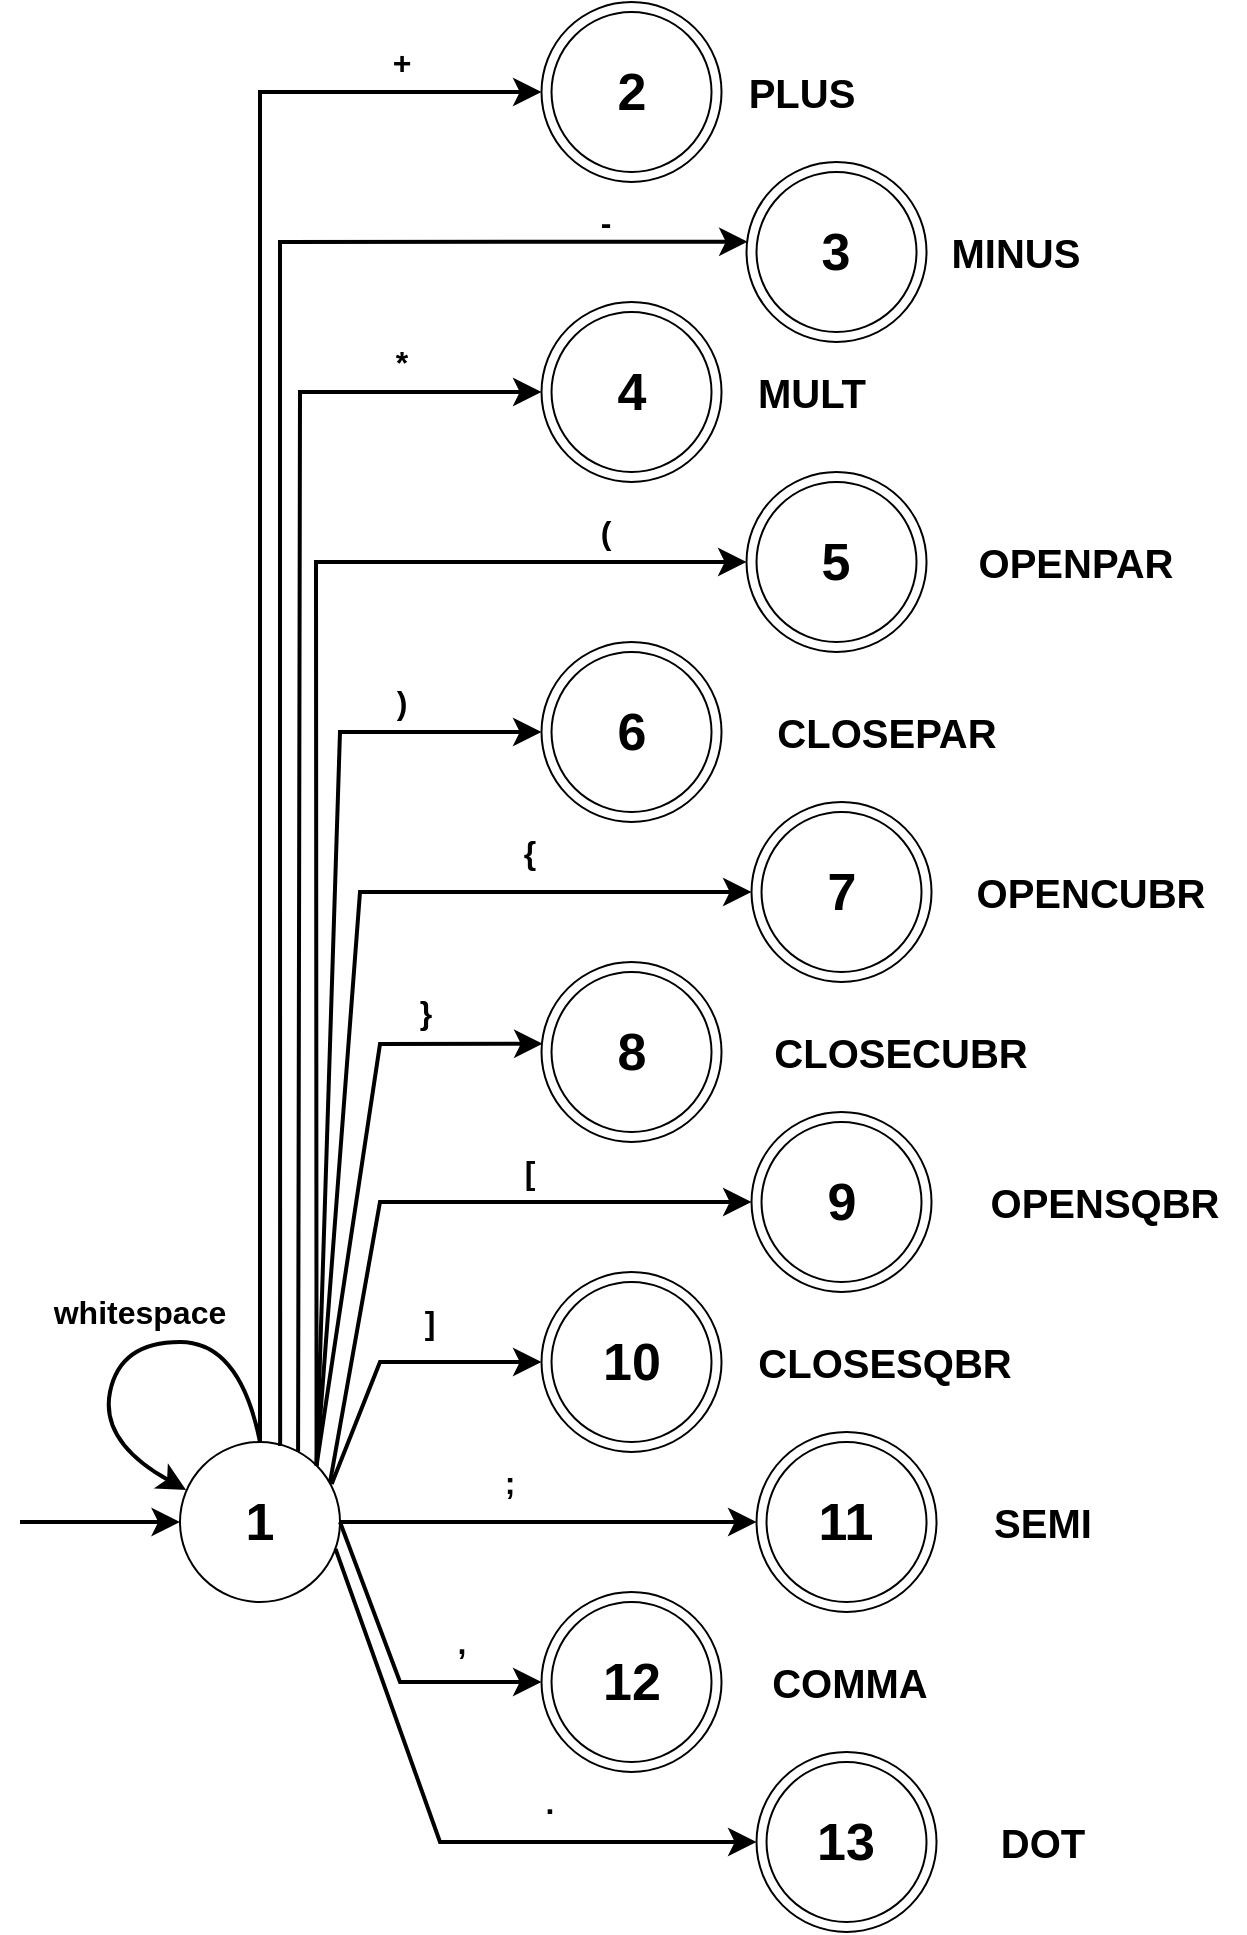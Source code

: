 <mxfile version="20.6.0" type="device"><diagram id="EuUrlhRMjJuuyAw-kMiO" name="Page-1"><mxGraphModel dx="2031" dy="2234" grid="1" gridSize="10" guides="1" tooltips="1" connect="1" arrows="1" fold="1" page="1" pageScale="1" pageWidth="850" pageHeight="1100" math="0" shadow="0"><root><mxCell id="0"/><mxCell id="1" parent="0"/><mxCell id="C09SJ6cZ4R_OQhaW5B3O-47" value="" style="ellipse;whiteSpace=wrap;html=1;aspect=fixed;fontSize=26;" vertex="1" parent="1"><mxGeometry x="408.26" y="515" width="90" height="90" as="geometry"/></mxCell><mxCell id="C09SJ6cZ4R_OQhaW5B3O-46" value="" style="ellipse;whiteSpace=wrap;html=1;aspect=fixed;fontSize=26;" vertex="1" parent="1"><mxGeometry x="300.76" y="435" width="90" height="90" as="geometry"/></mxCell><mxCell id="C09SJ6cZ4R_OQhaW5B3O-45" value="" style="ellipse;whiteSpace=wrap;html=1;aspect=fixed;fontSize=26;" vertex="1" parent="1"><mxGeometry x="408.26" y="355" width="90" height="90" as="geometry"/></mxCell><mxCell id="C09SJ6cZ4R_OQhaW5B3O-44" value="" style="ellipse;whiteSpace=wrap;html=1;aspect=fixed;fontSize=26;" vertex="1" parent="1"><mxGeometry x="300.76" y="275" width="90" height="90" as="geometry"/></mxCell><mxCell id="C09SJ6cZ4R_OQhaW5B3O-43" value="" style="ellipse;whiteSpace=wrap;html=1;aspect=fixed;fontSize=26;" vertex="1" parent="1"><mxGeometry x="405.76" y="195" width="90" height="90" as="geometry"/></mxCell><mxCell id="C09SJ6cZ4R_OQhaW5B3O-1" value="&lt;font size=&quot;1&quot; style=&quot;&quot;&gt;&lt;b style=&quot;font-size: 26px;&quot;&gt;1&lt;/b&gt;&lt;/font&gt;" style="ellipse;whiteSpace=wrap;html=1;aspect=fixed;" vertex="1" parent="1"><mxGeometry x="120" y="360" width="80" height="80" as="geometry"/></mxCell><mxCell id="C09SJ6cZ4R_OQhaW5B3O-2" value="" style="endArrow=classic;html=1;rounded=0;entryX=0;entryY=0.5;entryDx=0;entryDy=0;jumpSize=6;endSize=8;startSize=8;strokeWidth=2;" edge="1" parent="1" target="C09SJ6cZ4R_OQhaW5B3O-1"><mxGeometry width="50" height="50" relative="1" as="geometry"><mxPoint x="40" y="400" as="sourcePoint"/><mxPoint x="60" y="400" as="targetPoint"/></mxGeometry></mxCell><mxCell id="C09SJ6cZ4R_OQhaW5B3O-3" value="" style="curved=1;endArrow=classic;html=1;rounded=0;strokeWidth=2;startSize=8;endSize=8;jumpSize=6;exitX=0.5;exitY=0;exitDx=0;exitDy=0;entryX=0.038;entryY=0.3;entryDx=0;entryDy=0;entryPerimeter=0;" edge="1" parent="1" source="C09SJ6cZ4R_OQhaW5B3O-1" target="C09SJ6cZ4R_OQhaW5B3O-1"><mxGeometry width="50" height="50" relative="1" as="geometry"><mxPoint x="400" y="430" as="sourcePoint"/><mxPoint x="450" y="380" as="targetPoint"/><Array as="points"><mxPoint x="150" y="310"/><mxPoint x="90" y="310"/><mxPoint x="80" y="360"/></Array></mxGeometry></mxCell><mxCell id="C09SJ6cZ4R_OQhaW5B3O-4" value="&lt;font size=&quot;1&quot; style=&quot;&quot;&gt;&lt;b style=&quot;font-size: 16px;&quot;&gt;whitespace&lt;/b&gt;&lt;/font&gt;" style="text;strokeColor=none;fillColor=none;align=center;verticalAlign=middle;spacingLeft=4;spacingRight=4;overflow=hidden;points=[[0,0.5],[1,0.5]];portConstraint=eastwest;rotatable=0;whiteSpace=wrap;html=1;" vertex="1" parent="1"><mxGeometry x="50" y="280" width="100" height="30" as="geometry"/></mxCell><mxCell id="C09SJ6cZ4R_OQhaW5B3O-8" value="" style="ellipse;whiteSpace=wrap;html=1;aspect=fixed;fontSize=26;" vertex="1" parent="1"><mxGeometry x="300.76" y="-360" width="90" height="90" as="geometry"/></mxCell><mxCell id="C09SJ6cZ4R_OQhaW5B3O-6" value="&lt;font size=&quot;1&quot; style=&quot;&quot;&gt;&lt;b style=&quot;font-size: 26px;&quot;&gt;2&lt;/b&gt;&lt;/font&gt;" style="ellipse;whiteSpace=wrap;html=1;aspect=fixed;" vertex="1" parent="1"><mxGeometry x="305.76" y="-355" width="80" height="80" as="geometry"/></mxCell><mxCell id="C09SJ6cZ4R_OQhaW5B3O-7" value="" style="endArrow=classic;html=1;rounded=0;strokeWidth=2;fontSize=26;startSize=8;endSize=8;jumpSize=6;exitX=0.5;exitY=0;exitDx=0;exitDy=0;entryX=0;entryY=0.5;entryDx=0;entryDy=0;" edge="1" parent="1" source="C09SJ6cZ4R_OQhaW5B3O-1" target="C09SJ6cZ4R_OQhaW5B3O-8"><mxGeometry width="50" height="50" relative="1" as="geometry"><mxPoint x="400" y="420" as="sourcePoint"/><mxPoint x="310" y="80" as="targetPoint"/><Array as="points"><mxPoint x="160" y="80"/><mxPoint x="160" y="-315"/></Array></mxGeometry></mxCell><mxCell id="C09SJ6cZ4R_OQhaW5B3O-9" value="&lt;font size=&quot;1&quot; style=&quot;&quot;&gt;&lt;b style=&quot;font-size: 16px;&quot;&gt;+&lt;/b&gt;&lt;/font&gt;" style="text;strokeColor=none;fillColor=none;align=center;verticalAlign=middle;spacingLeft=4;spacingRight=4;overflow=hidden;points=[[0,0.5],[1,0.5]];portConstraint=eastwest;rotatable=0;whiteSpace=wrap;html=1;" vertex="1" parent="1"><mxGeometry x="185.76" y="-345" width="90" height="30" as="geometry"/></mxCell><mxCell id="C09SJ6cZ4R_OQhaW5B3O-10" value="&lt;font size=&quot;1&quot; style=&quot;&quot;&gt;&lt;b style=&quot;font-size: 20px;&quot;&gt;PLUS&lt;/b&gt;&lt;/font&gt;" style="text;strokeColor=none;fillColor=none;align=center;verticalAlign=middle;spacingLeft=4;spacingRight=4;overflow=hidden;points=[[0,0.5],[1,0.5]];portConstraint=eastwest;rotatable=0;whiteSpace=wrap;html=1;" vertex="1" parent="1"><mxGeometry x="385.76" y="-330" width="90" height="30" as="geometry"/></mxCell><mxCell id="C09SJ6cZ4R_OQhaW5B3O-11" value="" style="ellipse;whiteSpace=wrap;html=1;aspect=fixed;fontSize=26;" vertex="1" parent="1"><mxGeometry x="403.26" y="-280" width="90" height="90" as="geometry"/></mxCell><mxCell id="C09SJ6cZ4R_OQhaW5B3O-12" value="&lt;font size=&quot;1&quot; style=&quot;&quot;&gt;&lt;b style=&quot;font-size: 26px;&quot;&gt;3&lt;/b&gt;&lt;/font&gt;" style="ellipse;whiteSpace=wrap;html=1;aspect=fixed;" vertex="1" parent="1"><mxGeometry x="408.26" y="-275" width="80" height="80" as="geometry"/></mxCell><mxCell id="C09SJ6cZ4R_OQhaW5B3O-13" value="" style="endArrow=classic;html=1;rounded=0;strokeWidth=2;fontSize=16;startSize=8;endSize=8;jumpSize=6;entryX=0.006;entryY=0.443;entryDx=0;entryDy=0;entryPerimeter=0;exitX=0.626;exitY=0.025;exitDx=0;exitDy=0;exitPerimeter=0;" edge="1" parent="1" source="C09SJ6cZ4R_OQhaW5B3O-1" target="C09SJ6cZ4R_OQhaW5B3O-11"><mxGeometry width="50" height="50" relative="1" as="geometry"><mxPoint x="190" y="350" as="sourcePoint"/><mxPoint x="310" y="200" as="targetPoint"/><Array as="points"><mxPoint x="170" y="40"/><mxPoint x="170" y="-240"/></Array></mxGeometry></mxCell><mxCell id="C09SJ6cZ4R_OQhaW5B3O-14" value="&lt;font size=&quot;1&quot; style=&quot;&quot;&gt;&lt;b style=&quot;font-size: 16px;&quot;&gt;-&lt;/b&gt;&lt;/font&gt;" style="text;strokeColor=none;fillColor=none;align=center;verticalAlign=middle;spacingLeft=4;spacingRight=4;overflow=hidden;points=[[0,0.5],[1,0.5]];portConstraint=eastwest;rotatable=0;whiteSpace=wrap;html=1;" vertex="1" parent="1"><mxGeometry x="288.26" y="-265" width="90" height="30" as="geometry"/></mxCell><mxCell id="C09SJ6cZ4R_OQhaW5B3O-15" value="&lt;font size=&quot;1&quot; style=&quot;&quot;&gt;&lt;b style=&quot;font-size: 20px;&quot;&gt;MINUS&lt;/b&gt;&lt;/font&gt;" style="text;strokeColor=none;fillColor=none;align=center;verticalAlign=middle;spacingLeft=4;spacingRight=4;overflow=hidden;points=[[0,0.5],[1,0.5]];portConstraint=eastwest;rotatable=0;whiteSpace=wrap;html=1;" vertex="1" parent="1"><mxGeometry x="493.26" y="-250" width="90" height="30" as="geometry"/></mxCell><mxCell id="C09SJ6cZ4R_OQhaW5B3O-17" value="" style="ellipse;whiteSpace=wrap;html=1;aspect=fixed;fontSize=26;" vertex="1" parent="1"><mxGeometry x="300.76" y="-210" width="90" height="90" as="geometry"/></mxCell><mxCell id="C09SJ6cZ4R_OQhaW5B3O-16" value="&lt;font size=&quot;1&quot; style=&quot;&quot;&gt;&lt;b style=&quot;font-size: 26px;&quot;&gt;4&lt;/b&gt;&lt;/font&gt;" style="ellipse;whiteSpace=wrap;html=1;aspect=fixed;" vertex="1" parent="1"><mxGeometry x="305.76" y="-205" width="80" height="80" as="geometry"/></mxCell><mxCell id="C09SJ6cZ4R_OQhaW5B3O-18" value="&lt;font size=&quot;1&quot; style=&quot;&quot;&gt;&lt;b style=&quot;font-size: 20px;&quot;&gt;MULT&lt;/b&gt;&lt;/font&gt;" style="text;strokeColor=none;fillColor=none;align=center;verticalAlign=middle;spacingLeft=4;spacingRight=4;overflow=hidden;points=[[0,0.5],[1,0.5]];portConstraint=eastwest;rotatable=0;whiteSpace=wrap;html=1;" vertex="1" parent="1"><mxGeometry x="390.76" y="-180" width="90" height="30" as="geometry"/></mxCell><mxCell id="C09SJ6cZ4R_OQhaW5B3O-19" value="" style="endArrow=classic;html=1;rounded=0;strokeWidth=2;fontSize=16;startSize=8;endSize=8;jumpSize=6;exitX=0.738;exitY=0.061;exitDx=0;exitDy=0;exitPerimeter=0;entryX=0;entryY=0.5;entryDx=0;entryDy=0;" edge="1" parent="1" source="C09SJ6cZ4R_OQhaW5B3O-1" target="C09SJ6cZ4R_OQhaW5B3O-17"><mxGeometry width="50" height="50" relative="1" as="geometry"><mxPoint x="320" y="160" as="sourcePoint"/><mxPoint x="370" y="110" as="targetPoint"/><Array as="points"><mxPoint x="180" y="-165"/></Array></mxGeometry></mxCell><mxCell id="C09SJ6cZ4R_OQhaW5B3O-20" value="&lt;font size=&quot;1&quot; style=&quot;&quot;&gt;&lt;b style=&quot;font-size: 16px;&quot;&gt;*&lt;/b&gt;&lt;/font&gt;" style="text;strokeColor=none;fillColor=none;align=center;verticalAlign=middle;spacingLeft=4;spacingRight=4;overflow=hidden;points=[[0,0.5],[1,0.5]];portConstraint=eastwest;rotatable=0;whiteSpace=wrap;html=1;" vertex="1" parent="1"><mxGeometry x="185.76" y="-195" width="90" height="30" as="geometry"/></mxCell><mxCell id="C09SJ6cZ4R_OQhaW5B3O-22" value="" style="ellipse;whiteSpace=wrap;html=1;aspect=fixed;fontSize=26;" vertex="1" parent="1"><mxGeometry x="403.26" y="-125" width="90" height="90" as="geometry"/></mxCell><mxCell id="C09SJ6cZ4R_OQhaW5B3O-21" value="&lt;font size=&quot;1&quot; style=&quot;&quot;&gt;&lt;b style=&quot;font-size: 26px;&quot;&gt;5&lt;/b&gt;&lt;/font&gt;" style="ellipse;whiteSpace=wrap;html=1;aspect=fixed;" vertex="1" parent="1"><mxGeometry x="408.26" y="-120" width="80" height="80" as="geometry"/></mxCell><mxCell id="C09SJ6cZ4R_OQhaW5B3O-23" value="&lt;font size=&quot;1&quot; style=&quot;&quot;&gt;&lt;b style=&quot;font-size: 20px;&quot;&gt;OPENPAR&lt;/b&gt;&lt;/font&gt;" style="text;strokeColor=none;fillColor=none;align=center;verticalAlign=middle;spacingLeft=4;spacingRight=4;overflow=hidden;points=[[0,0.5],[1,0.5]];portConstraint=eastwest;rotatable=0;whiteSpace=wrap;html=1;" vertex="1" parent="1"><mxGeometry x="513.26" y="-95" width="110" height="30" as="geometry"/></mxCell><mxCell id="C09SJ6cZ4R_OQhaW5B3O-24" value="" style="endArrow=classic;html=1;rounded=0;strokeWidth=2;fontSize=16;startSize=8;endSize=8;jumpSize=6;entryX=0;entryY=0.5;entryDx=0;entryDy=0;exitX=1;exitY=0;exitDx=0;exitDy=0;" edge="1" parent="1" source="C09SJ6cZ4R_OQhaW5B3O-1" target="C09SJ6cZ4R_OQhaW5B3O-22"><mxGeometry width="50" height="50" relative="1" as="geometry"><mxPoint x="270" y="300" as="sourcePoint"/><mxPoint x="310" y="280" as="targetPoint"/><Array as="points"><mxPoint x="188" y="-80"/></Array></mxGeometry></mxCell><mxCell id="C09SJ6cZ4R_OQhaW5B3O-25" value="&lt;font size=&quot;1&quot; style=&quot;&quot;&gt;&lt;b style=&quot;font-size: 16px;&quot;&gt;(&lt;/b&gt;&lt;/font&gt;" style="text;strokeColor=none;fillColor=none;align=center;verticalAlign=middle;spacingLeft=4;spacingRight=4;overflow=hidden;points=[[0,0.5],[1,0.5]];portConstraint=eastwest;rotatable=0;whiteSpace=wrap;html=1;" vertex="1" parent="1"><mxGeometry x="288.26" y="-110" width="90" height="30" as="geometry"/></mxCell><mxCell id="C09SJ6cZ4R_OQhaW5B3O-27" value="" style="ellipse;whiteSpace=wrap;html=1;aspect=fixed;fontSize=26;" vertex="1" parent="1"><mxGeometry x="300.76" y="-40" width="90" height="90" as="geometry"/></mxCell><mxCell id="C09SJ6cZ4R_OQhaW5B3O-26" value="&lt;font size=&quot;1&quot; style=&quot;&quot;&gt;&lt;b style=&quot;font-size: 26px;&quot;&gt;6&lt;/b&gt;&lt;/font&gt;" style="ellipse;whiteSpace=wrap;html=1;aspect=fixed;" vertex="1" parent="1"><mxGeometry x="305.76" y="-35" width="80" height="80" as="geometry"/></mxCell><mxCell id="C09SJ6cZ4R_OQhaW5B3O-28" value="" style="endArrow=classic;html=1;rounded=0;strokeWidth=2;fontSize=16;startSize=8;endSize=8;jumpSize=6;entryX=0;entryY=0.5;entryDx=0;entryDy=0;exitX=1;exitY=0;exitDx=0;exitDy=0;" edge="1" parent="1" source="C09SJ6cZ4R_OQhaW5B3O-1" target="C09SJ6cZ4R_OQhaW5B3O-27"><mxGeometry width="50" height="50" relative="1" as="geometry"><mxPoint x="220" y="170" as="sourcePoint"/><mxPoint x="295.76" y="160" as="targetPoint"/><Array as="points"><mxPoint x="200" y="5"/></Array></mxGeometry></mxCell><mxCell id="C09SJ6cZ4R_OQhaW5B3O-30" value="&lt;font size=&quot;1&quot; style=&quot;&quot;&gt;&lt;b style=&quot;font-size: 20px;&quot;&gt;CLOSEPAR&lt;/b&gt;&lt;/font&gt;" style="text;strokeColor=none;fillColor=none;align=center;verticalAlign=middle;spacingLeft=4;spacingRight=4;overflow=hidden;points=[[0,0.5],[1,0.5]];portConstraint=eastwest;rotatable=0;whiteSpace=wrap;html=1;" vertex="1" parent="1"><mxGeometry x="410.76" y="-10" width="125" height="30" as="geometry"/></mxCell><mxCell id="C09SJ6cZ4R_OQhaW5B3O-31" value="&lt;font size=&quot;1&quot; style=&quot;&quot;&gt;&lt;b style=&quot;font-size: 16px;&quot;&gt;)&lt;/b&gt;&lt;/font&gt;" style="text;strokeColor=none;fillColor=none;align=center;verticalAlign=middle;spacingLeft=4;spacingRight=4;overflow=hidden;points=[[0,0.5],[1,0.5]];portConstraint=eastwest;rotatable=0;whiteSpace=wrap;html=1;" vertex="1" parent="1"><mxGeometry x="185.76" y="-25" width="90" height="30" as="geometry"/></mxCell><mxCell id="C09SJ6cZ4R_OQhaW5B3O-34" value="" style="ellipse;whiteSpace=wrap;html=1;aspect=fixed;fontSize=26;" vertex="1" parent="1"><mxGeometry x="405.76" y="40" width="90" height="90" as="geometry"/></mxCell><mxCell id="C09SJ6cZ4R_OQhaW5B3O-32" value="&lt;font size=&quot;1&quot; style=&quot;&quot;&gt;&lt;b style=&quot;font-size: 26px;&quot;&gt;7&lt;/b&gt;&lt;/font&gt;" style="ellipse;whiteSpace=wrap;html=1;aspect=fixed;" vertex="1" parent="1"><mxGeometry x="410.76" y="45" width="80" height="80" as="geometry"/></mxCell><mxCell id="C09SJ6cZ4R_OQhaW5B3O-35" value="" style="ellipse;whiteSpace=wrap;html=1;aspect=fixed;fontSize=26;" vertex="1" parent="1"><mxGeometry x="300.76" y="120" width="90" height="90" as="geometry"/></mxCell><mxCell id="C09SJ6cZ4R_OQhaW5B3O-33" value="&lt;font size=&quot;1&quot; style=&quot;&quot;&gt;&lt;b style=&quot;font-size: 26px;&quot;&gt;8&lt;/b&gt;&lt;/font&gt;" style="ellipse;whiteSpace=wrap;html=1;aspect=fixed;" vertex="1" parent="1"><mxGeometry x="305.76" y="125" width="80" height="80" as="geometry"/></mxCell><mxCell id="C09SJ6cZ4R_OQhaW5B3O-36" value="&lt;font size=&quot;1&quot; style=&quot;&quot;&gt;&lt;b style=&quot;font-size: 20px;&quot;&gt;OPENCUBR&lt;/b&gt;&lt;/font&gt;" style="text;strokeColor=none;fillColor=none;align=center;verticalAlign=middle;spacingLeft=4;spacingRight=4;overflow=hidden;points=[[0,0.5],[1,0.5]];portConstraint=eastwest;rotatable=0;whiteSpace=wrap;html=1;" vertex="1" parent="1"><mxGeometry x="513.26" y="70" width="125" height="30" as="geometry"/></mxCell><mxCell id="C09SJ6cZ4R_OQhaW5B3O-37" value="&lt;font size=&quot;1&quot; style=&quot;&quot;&gt;&lt;b style=&quot;font-size: 20px;&quot;&gt;CLOSECUBR&lt;/b&gt;&lt;/font&gt;" style="text;strokeColor=none;fillColor=none;align=center;verticalAlign=middle;spacingLeft=4;spacingRight=4;overflow=hidden;points=[[0,0.5],[1,0.5]];portConstraint=eastwest;rotatable=0;whiteSpace=wrap;html=1;" vertex="1" parent="1"><mxGeometry x="410.76" y="150" width="139.24" height="30" as="geometry"/></mxCell><mxCell id="C09SJ6cZ4R_OQhaW5B3O-38" value="&lt;font size=&quot;1&quot; style=&quot;&quot;&gt;&lt;b style=&quot;font-size: 26px;&quot;&gt;9&lt;/b&gt;&lt;/font&gt;" style="ellipse;whiteSpace=wrap;html=1;aspect=fixed;" vertex="1" parent="1"><mxGeometry x="410.76" y="200" width="80" height="80" as="geometry"/></mxCell><mxCell id="C09SJ6cZ4R_OQhaW5B3O-39" value="&lt;font size=&quot;1&quot; style=&quot;&quot;&gt;&lt;b style=&quot;font-size: 26px;&quot;&gt;10&lt;/b&gt;&lt;/font&gt;" style="ellipse;whiteSpace=wrap;html=1;aspect=fixed;" vertex="1" parent="1"><mxGeometry x="305.76" y="280" width="80" height="80" as="geometry"/></mxCell><mxCell id="C09SJ6cZ4R_OQhaW5B3O-40" value="&lt;font size=&quot;1&quot; style=&quot;&quot;&gt;&lt;b style=&quot;font-size: 26px;&quot;&gt;11&lt;/b&gt;&lt;/font&gt;" style="ellipse;whiteSpace=wrap;html=1;aspect=fixed;" vertex="1" parent="1"><mxGeometry x="413.26" y="360" width="80" height="80" as="geometry"/></mxCell><mxCell id="C09SJ6cZ4R_OQhaW5B3O-41" value="&lt;font size=&quot;1&quot; style=&quot;&quot;&gt;&lt;b style=&quot;font-size: 26px;&quot;&gt;12&lt;/b&gt;&lt;/font&gt;" style="ellipse;whiteSpace=wrap;html=1;aspect=fixed;" vertex="1" parent="1"><mxGeometry x="305.76" y="440" width="80" height="80" as="geometry"/></mxCell><mxCell id="C09SJ6cZ4R_OQhaW5B3O-42" value="&lt;font size=&quot;1&quot; style=&quot;&quot;&gt;&lt;b style=&quot;font-size: 26px;&quot;&gt;13&lt;/b&gt;&lt;/font&gt;" style="ellipse;whiteSpace=wrap;html=1;aspect=fixed;" vertex="1" parent="1"><mxGeometry x="413.26" y="520" width="80" height="80" as="geometry"/></mxCell><mxCell id="C09SJ6cZ4R_OQhaW5B3O-49" value="" style="endArrow=classic;html=1;rounded=0;strokeWidth=2;fontSize=16;startSize=8;endSize=8;jumpSize=6;entryX=0;entryY=0.5;entryDx=0;entryDy=0;exitX=1;exitY=0;exitDx=0;exitDy=0;" edge="1" parent="1" source="C09SJ6cZ4R_OQhaW5B3O-1" target="C09SJ6cZ4R_OQhaW5B3O-34"><mxGeometry width="50" height="50" relative="1" as="geometry"><mxPoint x="210" y="290" as="sourcePoint"/><mxPoint x="260" y="240" as="targetPoint"/><Array as="points"><mxPoint x="210" y="85"/></Array></mxGeometry></mxCell><mxCell id="C09SJ6cZ4R_OQhaW5B3O-51" value="" style="endArrow=classic;html=1;rounded=0;strokeWidth=2;fontSize=16;startSize=8;endSize=8;jumpSize=6;entryX=0.006;entryY=0.454;entryDx=0;entryDy=0;entryPerimeter=0;exitX=1;exitY=0;exitDx=0;exitDy=0;" edge="1" parent="1" source="C09SJ6cZ4R_OQhaW5B3O-1" target="C09SJ6cZ4R_OQhaW5B3O-35"><mxGeometry width="50" height="50" relative="1" as="geometry"><mxPoint x="190" y="370" as="sourcePoint"/><mxPoint x="290" y="200" as="targetPoint"/><Array as="points"><mxPoint x="220" y="161"/></Array></mxGeometry></mxCell><mxCell id="C09SJ6cZ4R_OQhaW5B3O-52" value="" style="endArrow=classic;html=1;rounded=0;strokeWidth=2;fontSize=16;startSize=8;endSize=8;jumpSize=6;entryX=0;entryY=0.5;entryDx=0;entryDy=0;exitX=0.938;exitY=0.25;exitDx=0;exitDy=0;exitPerimeter=0;" edge="1" parent="1" source="C09SJ6cZ4R_OQhaW5B3O-1" target="C09SJ6cZ4R_OQhaW5B3O-43"><mxGeometry width="50" height="50" relative="1" as="geometry"><mxPoint x="190" y="120" as="sourcePoint"/><mxPoint x="240" y="70" as="targetPoint"/><Array as="points"><mxPoint x="220" y="240"/></Array></mxGeometry></mxCell><mxCell id="C09SJ6cZ4R_OQhaW5B3O-53" value="" style="endArrow=classic;html=1;rounded=0;strokeWidth=2;fontSize=16;startSize=8;endSize=8;jumpSize=6;entryX=0;entryY=0.5;entryDx=0;entryDy=0;exitX=0.948;exitY=0.263;exitDx=0;exitDy=0;exitPerimeter=0;" edge="1" parent="1" source="C09SJ6cZ4R_OQhaW5B3O-1" target="C09SJ6cZ4R_OQhaW5B3O-44"><mxGeometry width="50" height="50" relative="1" as="geometry"><mxPoint x="210" y="350" as="sourcePoint"/><mxPoint x="260" y="300" as="targetPoint"/><Array as="points"><mxPoint x="220" y="320"/></Array></mxGeometry></mxCell><mxCell id="C09SJ6cZ4R_OQhaW5B3O-54" value="" style="endArrow=classic;html=1;rounded=0;strokeWidth=2;fontSize=16;startSize=8;endSize=8;jumpSize=6;entryX=0;entryY=0.5;entryDx=0;entryDy=0;exitX=1;exitY=0.5;exitDx=0;exitDy=0;" edge="1" parent="1" source="C09SJ6cZ4R_OQhaW5B3O-1" target="C09SJ6cZ4R_OQhaW5B3O-45"><mxGeometry width="50" height="50" relative="1" as="geometry"><mxPoint x="210" y="400" as="sourcePoint"/><mxPoint x="260" y="350" as="targetPoint"/></mxGeometry></mxCell><mxCell id="C09SJ6cZ4R_OQhaW5B3O-55" value="" style="endArrow=classic;html=1;rounded=0;strokeWidth=2;fontSize=16;startSize=8;endSize=8;jumpSize=6;entryX=0;entryY=0.5;entryDx=0;entryDy=0;exitX=1;exitY=0.5;exitDx=0;exitDy=0;" edge="1" parent="1" source="C09SJ6cZ4R_OQhaW5B3O-1" target="C09SJ6cZ4R_OQhaW5B3O-46"><mxGeometry width="50" height="50" relative="1" as="geometry"><mxPoint x="210" y="400" as="sourcePoint"/><mxPoint x="260" y="350" as="targetPoint"/><Array as="points"><mxPoint x="230" y="480"/></Array></mxGeometry></mxCell><mxCell id="C09SJ6cZ4R_OQhaW5B3O-56" value="" style="endArrow=classic;html=1;rounded=0;strokeWidth=2;fontSize=16;startSize=8;endSize=8;jumpSize=6;entryX=0;entryY=0.5;entryDx=0;entryDy=0;exitX=0.972;exitY=0.668;exitDx=0;exitDy=0;exitPerimeter=0;" edge="1" parent="1" source="C09SJ6cZ4R_OQhaW5B3O-1" target="C09SJ6cZ4R_OQhaW5B3O-47"><mxGeometry width="50" height="50" relative="1" as="geometry"><mxPoint x="210" y="490" as="sourcePoint"/><mxPoint x="260" y="440" as="targetPoint"/><Array as="points"><mxPoint x="250" y="560"/></Array></mxGeometry></mxCell><mxCell id="C09SJ6cZ4R_OQhaW5B3O-57" value="&lt;font size=&quot;1&quot; style=&quot;&quot;&gt;&lt;b style=&quot;font-size: 20px;&quot;&gt;OPENSQBR&lt;/b&gt;&lt;/font&gt;" style="text;strokeColor=none;fillColor=none;align=center;verticalAlign=middle;spacingLeft=4;spacingRight=4;overflow=hidden;points=[[0,0.5],[1,0.5]];portConstraint=eastwest;rotatable=0;whiteSpace=wrap;html=1;" vertex="1" parent="1"><mxGeometry x="513.26" y="225" width="139.24" height="30" as="geometry"/></mxCell><mxCell id="C09SJ6cZ4R_OQhaW5B3O-58" value="&lt;font size=&quot;1&quot; style=&quot;&quot;&gt;&lt;b style=&quot;font-size: 20px;&quot;&gt;CLOSESQBR&lt;/b&gt;&lt;/font&gt;" style="text;strokeColor=none;fillColor=none;align=center;verticalAlign=middle;spacingLeft=4;spacingRight=4;overflow=hidden;points=[[0,0.5],[1,0.5]];portConstraint=eastwest;rotatable=0;whiteSpace=wrap;html=1;" vertex="1" parent="1"><mxGeometry x="403.26" y="305" width="139.24" height="30" as="geometry"/></mxCell><mxCell id="C09SJ6cZ4R_OQhaW5B3O-59" value="&lt;font size=&quot;1&quot; style=&quot;&quot;&gt;&lt;b style=&quot;font-size: 20px;&quot;&gt;SEMI&lt;/b&gt;&lt;/font&gt;" style="text;strokeColor=none;fillColor=none;align=center;verticalAlign=middle;spacingLeft=4;spacingRight=4;overflow=hidden;points=[[0,0.5],[1,0.5]];portConstraint=eastwest;rotatable=0;whiteSpace=wrap;html=1;" vertex="1" parent="1"><mxGeometry x="513.26" y="385" width="76.74" height="30" as="geometry"/></mxCell><mxCell id="C09SJ6cZ4R_OQhaW5B3O-61" value="&lt;font size=&quot;1&quot; style=&quot;&quot;&gt;&lt;b style=&quot;font-size: 20px;&quot;&gt;COMMA&lt;/b&gt;&lt;/font&gt;" style="text;strokeColor=none;fillColor=none;align=center;verticalAlign=middle;spacingLeft=4;spacingRight=4;overflow=hidden;points=[[0,0.5],[1,0.5]];portConstraint=eastwest;rotatable=0;whiteSpace=wrap;html=1;" vertex="1" parent="1"><mxGeometry x="409.89" y="465" width="90.11" height="30" as="geometry"/></mxCell><mxCell id="C09SJ6cZ4R_OQhaW5B3O-62" value="&lt;font size=&quot;1&quot; style=&quot;&quot;&gt;&lt;b style=&quot;font-size: 20px;&quot;&gt;DOT&lt;/b&gt;&lt;/font&gt;" style="text;strokeColor=none;fillColor=none;align=center;verticalAlign=middle;spacingLeft=4;spacingRight=4;overflow=hidden;points=[[0,0.5],[1,0.5]];portConstraint=eastwest;rotatable=0;whiteSpace=wrap;html=1;" vertex="1" parent="1"><mxGeometry x="513.26" y="545" width="76.74" height="30" as="geometry"/></mxCell><mxCell id="C09SJ6cZ4R_OQhaW5B3O-63" value="&lt;span style=&quot;font-size: 16px;&quot;&gt;&lt;b&gt;{&lt;/b&gt;&lt;/span&gt;" style="text;strokeColor=none;fillColor=none;align=center;verticalAlign=middle;spacingLeft=4;spacingRight=4;overflow=hidden;points=[[0,0.5],[1,0.5]];portConstraint=eastwest;rotatable=0;whiteSpace=wrap;html=1;" vertex="1" parent="1"><mxGeometry x="250" y="50" width="90" height="30" as="geometry"/></mxCell><mxCell id="C09SJ6cZ4R_OQhaW5B3O-64" value="&lt;span style=&quot;font-size: 16px;&quot;&gt;&lt;b&gt;}&lt;/b&gt;&lt;/span&gt;" style="text;strokeColor=none;fillColor=none;align=center;verticalAlign=middle;spacingLeft=4;spacingRight=4;overflow=hidden;points=[[0,0.5],[1,0.5]];portConstraint=eastwest;rotatable=0;whiteSpace=wrap;html=1;" vertex="1" parent="1"><mxGeometry x="198.26" y="130" width="90" height="30" as="geometry"/></mxCell><mxCell id="C09SJ6cZ4R_OQhaW5B3O-65" value="&lt;span style=&quot;font-size: 16px;&quot;&gt;&lt;b&gt;[&lt;/b&gt;&lt;/span&gt;" style="text;strokeColor=none;fillColor=none;align=center;verticalAlign=middle;spacingLeft=4;spacingRight=4;overflow=hidden;points=[[0,0.5],[1,0.5]];portConstraint=eastwest;rotatable=0;whiteSpace=wrap;html=1;" vertex="1" parent="1"><mxGeometry x="250" y="210" width="90" height="30" as="geometry"/></mxCell><mxCell id="C09SJ6cZ4R_OQhaW5B3O-66" value="&lt;span style=&quot;font-size: 16px;&quot;&gt;&lt;b&gt;]&lt;/b&gt;&lt;/span&gt;" style="text;strokeColor=none;fillColor=none;align=center;verticalAlign=middle;spacingLeft=4;spacingRight=4;overflow=hidden;points=[[0,0.5],[1,0.5]];portConstraint=eastwest;rotatable=0;whiteSpace=wrap;html=1;" vertex="1" parent="1"><mxGeometry x="200" y="285" width="90" height="30" as="geometry"/></mxCell><mxCell id="C09SJ6cZ4R_OQhaW5B3O-67" value="&lt;span style=&quot;font-size: 16px;&quot;&gt;&lt;b&gt;;&lt;/b&gt;&lt;/span&gt;" style="text;strokeColor=none;fillColor=none;align=center;verticalAlign=middle;spacingLeft=4;spacingRight=4;overflow=hidden;points=[[0,0.5],[1,0.5]];portConstraint=eastwest;rotatable=0;whiteSpace=wrap;html=1;" vertex="1" parent="1"><mxGeometry x="240" y="365" width="90" height="30" as="geometry"/></mxCell><mxCell id="C09SJ6cZ4R_OQhaW5B3O-68" value="&lt;span style=&quot;font-size: 16px;&quot;&gt;&lt;b&gt;,&lt;/b&gt;&lt;/span&gt;" style="text;strokeColor=none;fillColor=none;align=center;verticalAlign=middle;spacingLeft=4;spacingRight=4;overflow=hidden;points=[[0,0.5],[1,0.5]];portConstraint=eastwest;rotatable=0;whiteSpace=wrap;html=1;" vertex="1" parent="1"><mxGeometry x="215.76" y="445" width="90" height="30" as="geometry"/></mxCell><mxCell id="C09SJ6cZ4R_OQhaW5B3O-69" value="&lt;span style=&quot;font-size: 16px;&quot;&gt;&lt;b&gt;.&lt;/b&gt;&lt;/span&gt;" style="text;strokeColor=none;fillColor=none;align=center;verticalAlign=middle;spacingLeft=4;spacingRight=4;overflow=hidden;points=[[0,0.5],[1,0.5]];portConstraint=eastwest;rotatable=0;whiteSpace=wrap;html=1;" vertex="1" parent="1"><mxGeometry x="260" y="525" width="90" height="30" as="geometry"/></mxCell></root></mxGraphModel></diagram></mxfile>